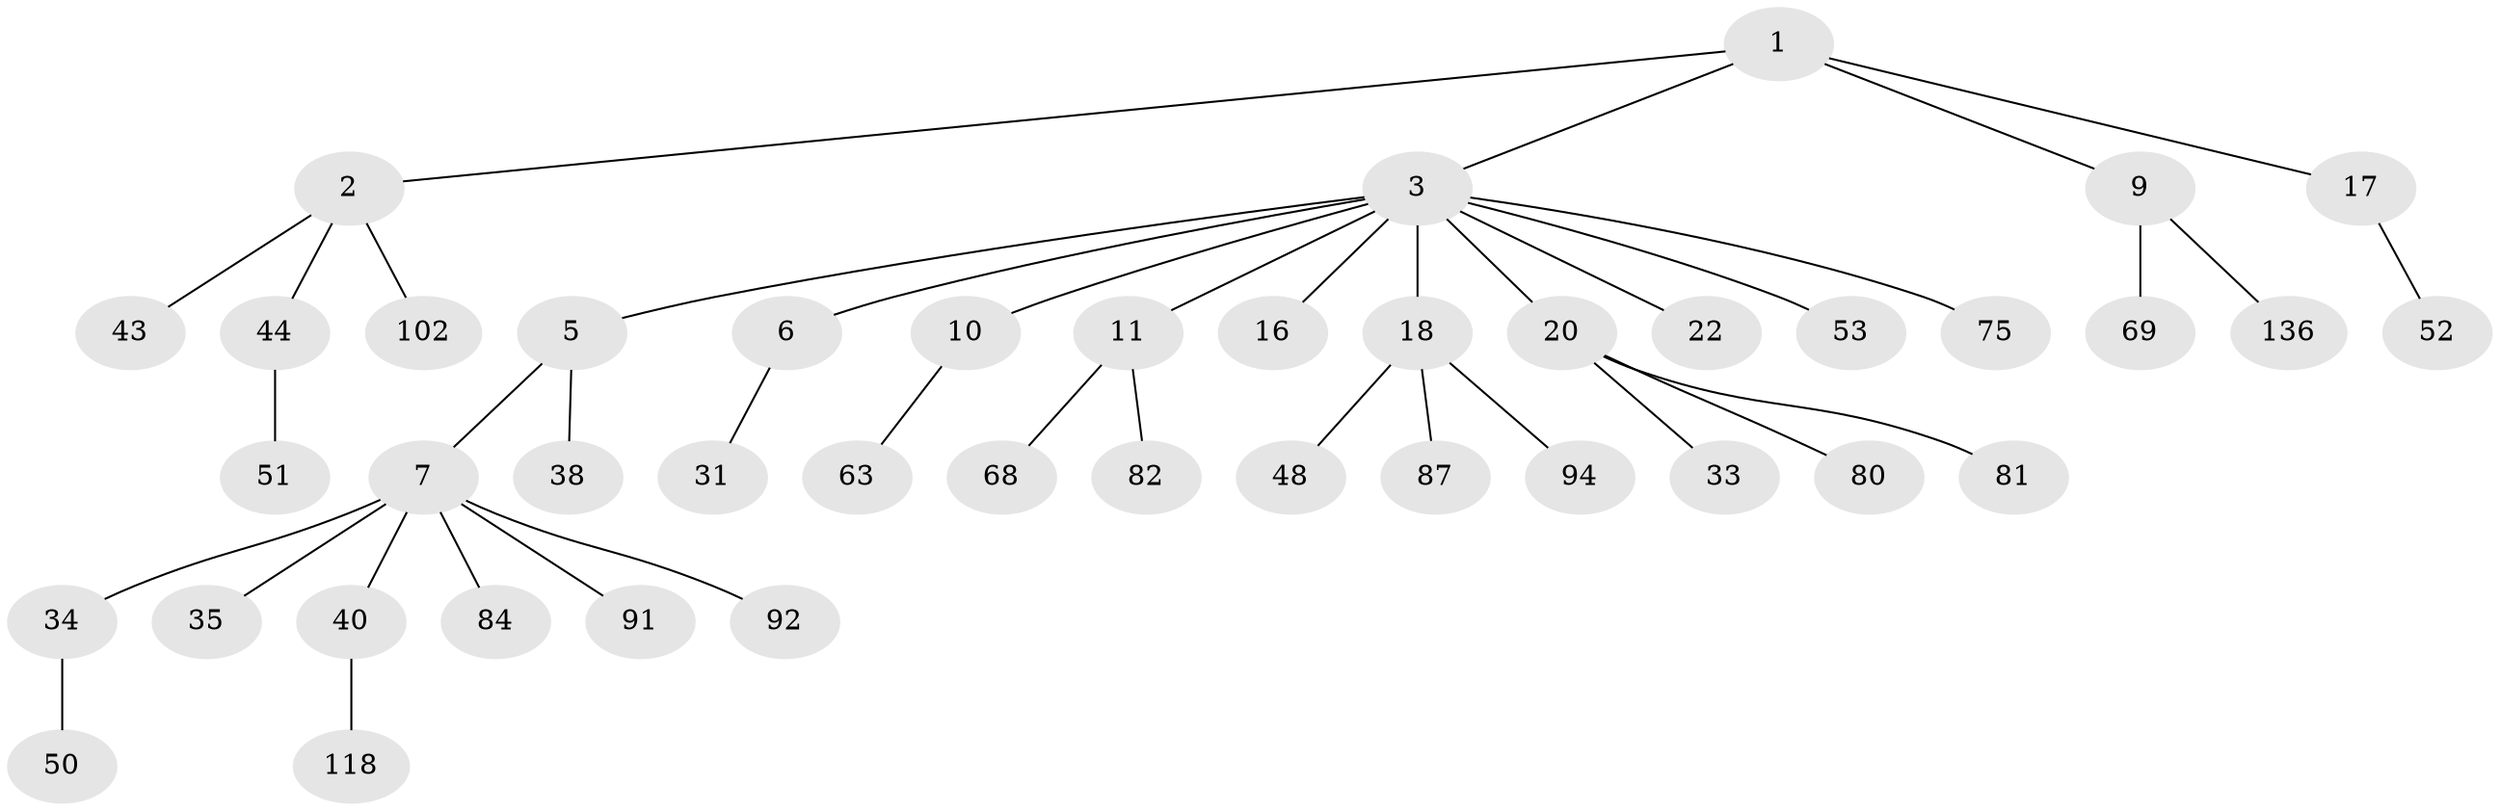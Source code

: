 // original degree distribution, {6: 0.014184397163120567, 4: 0.07092198581560284, 9: 0.0070921985815602835, 5: 0.03546099290780142, 1: 0.49645390070921985, 2: 0.24822695035460993, 3: 0.1276595744680851}
// Generated by graph-tools (version 1.1) at 2025/19/03/04/25 18:19:15]
// undirected, 42 vertices, 41 edges
graph export_dot {
graph [start="1"]
  node [color=gray90,style=filled];
  1 [super="+8+78"];
  2 [super="+39+29"];
  3 [super="+4+26"];
  5 [super="+32+15"];
  6 [super="+103+13"];
  7 [super="+97+21+12"];
  9 [super="+46"];
  10 [super="+62"];
  11 [super="+14+106+74"];
  16 [super="+76"];
  17 [super="+99+96"];
  18 [super="+25+28"];
  20 [super="+24"];
  22 [super="+23+41+30+27+67"];
  31;
  33 [super="+83"];
  34 [super="+54"];
  35 [super="+110"];
  38 [super="+42+71"];
  40 [super="+73+47"];
  43 [super="+64"];
  44;
  48 [super="+61+140+49+55"];
  50 [super="+90+89"];
  51;
  52 [super="+70+58"];
  53 [super="+126+107+79"];
  63 [super="+104+138+129+66"];
  68;
  69;
  75;
  80 [super="+127"];
  81;
  82;
  84;
  87 [super="+98+141"];
  91 [super="+123"];
  92;
  94;
  102 [super="+137"];
  118;
  136;
  1 -- 2;
  1 -- 3;
  1 -- 9;
  1 -- 17;
  2 -- 102;
  2 -- 43;
  2 -- 44;
  3 -- 5;
  3 -- 10;
  3 -- 16;
  3 -- 18;
  3 -- 20;
  3 -- 22;
  3 -- 53;
  3 -- 6;
  3 -- 11;
  3 -- 75;
  5 -- 7;
  5 -- 38;
  6 -- 31;
  7 -- 84;
  7 -- 92;
  7 -- 34;
  7 -- 35;
  7 -- 40;
  7 -- 91;
  9 -- 136;
  9 -- 69;
  10 -- 63;
  11 -- 82;
  11 -- 68;
  17 -- 52;
  18 -- 48;
  18 -- 94;
  18 -- 87;
  20 -- 33;
  20 -- 80;
  20 -- 81;
  34 -- 50;
  40 -- 118;
  44 -- 51;
}
